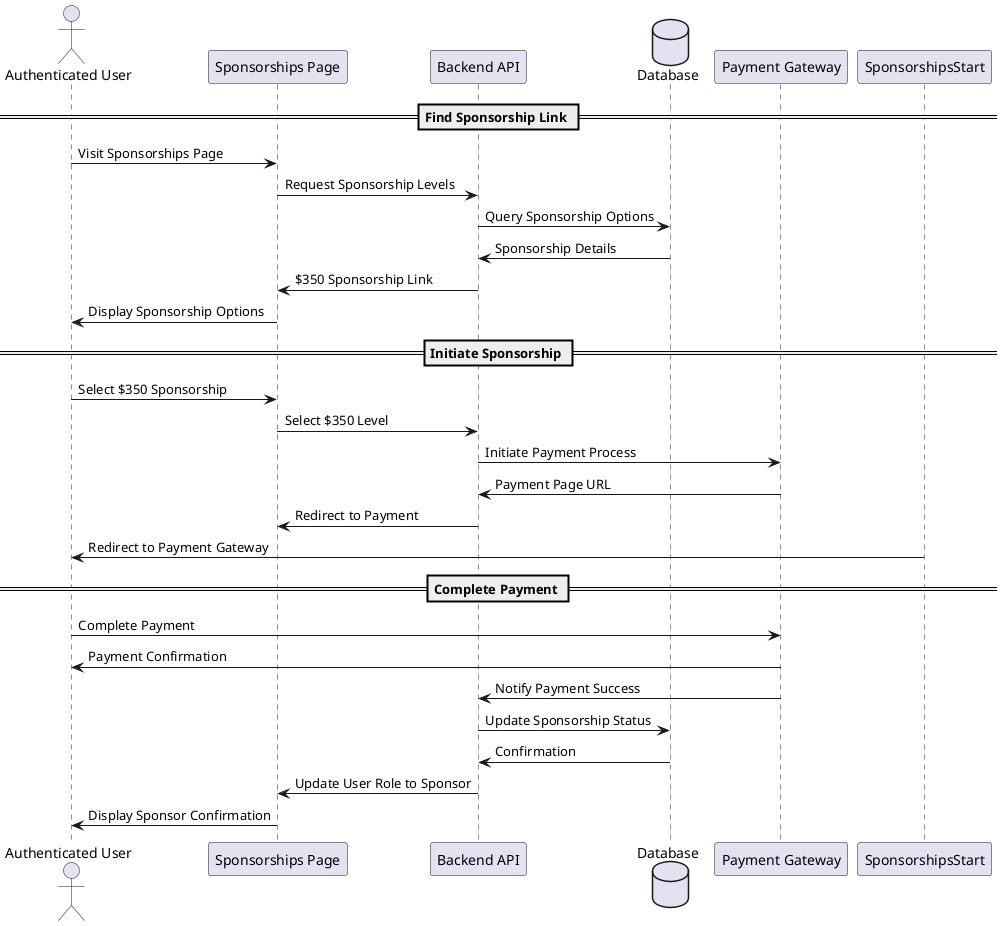 @startuml

actor AuthenticatedUser as "Authenticated User"
participant SponsorshipsPage as "Sponsorships Page"
participant BackendAPI as "Backend API"
database DB as "Database"
participant PaymentGateway as "Payment Gateway"

== Find Sponsorship Link ==
AuthenticatedUser -> SponsorshipsPage: Visit Sponsorships Page
SponsorshipsPage -> BackendAPI: Request Sponsorship Levels
BackendAPI -> DB: Query Sponsorship Options
DB -> BackendAPI: Sponsorship Details
BackendAPI -> SponsorshipsPage: $350 Sponsorship Link
SponsorshipsPage -> AuthenticatedUser: Display Sponsorship Options

== Initiate Sponsorship ==
AuthenticatedUser -> SponsorshipsPage: Select $350 Sponsorship
SponsorshipsPage -> BackendAPI: Select $350 Level
BackendAPI -> PaymentGateway: Initiate Payment Process
PaymentGateway -> BackendAPI: Payment Page URL
BackendAPI -> SponsorshipsPage: Redirect to Payment
SponsorshipsStart -> AuthenticatedUser: Redirect to Payment Gateway

== Complete Payment ==
AuthenticatedUser -> PaymentGateway: Complete Payment
PaymentGateway -> AuthenticatedUser: Payment Confirmation
PaymentGateway -> BackendAPI: Notify Payment Success
BackendAPI -> DB: Update Sponsorship Status
DB -> BackendAPI: Confirmation
BackendAPI -> SponsorshipsPage: Update User Role to Sponsor
SponsorshipsPage -> AuthenticatedUser: Display Sponsor Confirmation

@enduml